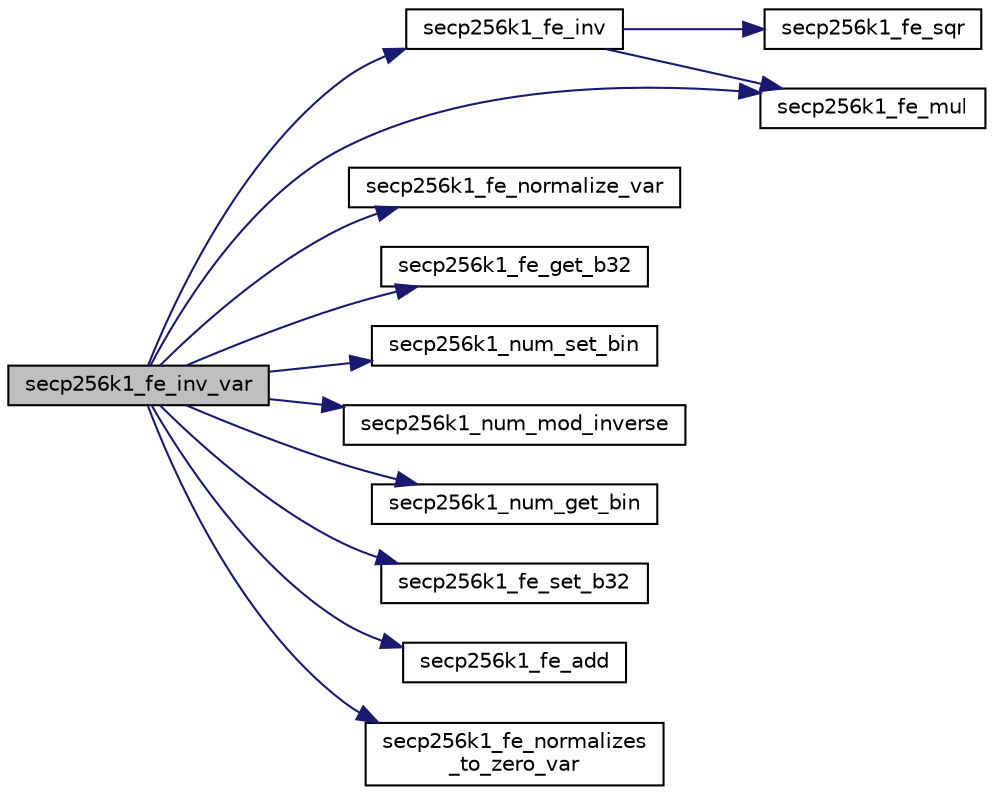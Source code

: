 digraph "secp256k1_fe_inv_var"
{
  edge [fontname="Helvetica",fontsize="10",labelfontname="Helvetica",labelfontsize="10"];
  node [fontname="Helvetica",fontsize="10",shape=record];
  rankdir="LR";
  Node26 [label="secp256k1_fe_inv_var",height=0.2,width=0.4,color="black", fillcolor="grey75", style="filled", fontcolor="black"];
  Node26 -> Node27 [color="midnightblue",fontsize="10",style="solid",fontname="Helvetica"];
  Node27 [label="secp256k1_fe_inv",height=0.2,width=0.4,color="black", fillcolor="white", style="filled",URL="$d7/d0b/field__impl_8h.html#a3a071aa04ce0d88003b059c0a8ee0c0e"];
  Node27 -> Node28 [color="midnightblue",fontsize="10",style="solid",fontname="Helvetica"];
  Node28 [label="secp256k1_fe_sqr",height=0.2,width=0.4,color="black", fillcolor="white", style="filled",URL="$d5/d5a/field_8h.html#a6cbe550ca5eb35e683b1c8d68d8de26b",tooltip="Sets a field element to be the square of another. "];
  Node27 -> Node29 [color="midnightblue",fontsize="10",style="solid",fontname="Helvetica"];
  Node29 [label="secp256k1_fe_mul",height=0.2,width=0.4,color="black", fillcolor="white", style="filled",URL="$d5/d5a/field_8h.html#a542b97d2574d9687c563d002587cf9a2",tooltip="Sets a field element to be the product of two others. "];
  Node26 -> Node30 [color="midnightblue",fontsize="10",style="solid",fontname="Helvetica"];
  Node30 [label="secp256k1_fe_normalize_var",height=0.2,width=0.4,color="black", fillcolor="white", style="filled",URL="$d5/d5a/field_8h.html#a2d45c987537eadb2923c93aa3af9db71",tooltip="Normalize a field element, without constant-time guarantee. "];
  Node26 -> Node31 [color="midnightblue",fontsize="10",style="solid",fontname="Helvetica"];
  Node31 [label="secp256k1_fe_get_b32",height=0.2,width=0.4,color="black", fillcolor="white", style="filled",URL="$d5/d5a/field_8h.html#abb1017649be14b9ac1823be3c573e542",tooltip="Convert a field element to a 32-byte big endian value. "];
  Node26 -> Node32 [color="midnightblue",fontsize="10",style="solid",fontname="Helvetica"];
  Node32 [label="secp256k1_num_set_bin",height=0.2,width=0.4,color="black", fillcolor="white", style="filled",URL="$df/d98/num_8h.html#a4a7f500a93d330df44bbe3adda388868",tooltip="Set a number to the value of a binary big-endian string. "];
  Node26 -> Node33 [color="midnightblue",fontsize="10",style="solid",fontname="Helvetica"];
  Node33 [label="secp256k1_num_mod_inverse",height=0.2,width=0.4,color="black", fillcolor="white", style="filled",URL="$df/d98/num_8h.html#a96a66a341ddf203e7dbf85d1cca1c178",tooltip="Compute a modular inverse. "];
  Node26 -> Node34 [color="midnightblue",fontsize="10",style="solid",fontname="Helvetica"];
  Node34 [label="secp256k1_num_get_bin",height=0.2,width=0.4,color="black", fillcolor="white", style="filled",URL="$df/d98/num_8h.html#aada7ead84b86388284323f31b9d05bca",tooltip="Convert a number&#39;s absolute value to a binary big-endian string. "];
  Node26 -> Node35 [color="midnightblue",fontsize="10",style="solid",fontname="Helvetica"];
  Node35 [label="secp256k1_fe_set_b32",height=0.2,width=0.4,color="black", fillcolor="white", style="filled",URL="$d5/d5a/field_8h.html#a5c86a65052e3b135919c00fe2233a43d",tooltip="Set a field element equal to 32-byte big endian value. "];
  Node26 -> Node29 [color="midnightblue",fontsize="10",style="solid",fontname="Helvetica"];
  Node26 -> Node36 [color="midnightblue",fontsize="10",style="solid",fontname="Helvetica"];
  Node36 [label="secp256k1_fe_add",height=0.2,width=0.4,color="black", fillcolor="white", style="filled",URL="$d5/d5a/field_8h.html#a7512f80b60598e4af89c004890880fc7",tooltip="Adds a field element to another. "];
  Node26 -> Node37 [color="midnightblue",fontsize="10",style="solid",fontname="Helvetica"];
  Node37 [label="secp256k1_fe_normalizes\l_to_zero_var",height=0.2,width=0.4,color="black", fillcolor="white", style="filled",URL="$d5/d5a/field_8h.html#a67adb176b8e6efd2d2475a9d0a199e18",tooltip="Verify whether a field element represents zero i.e. "];
}
